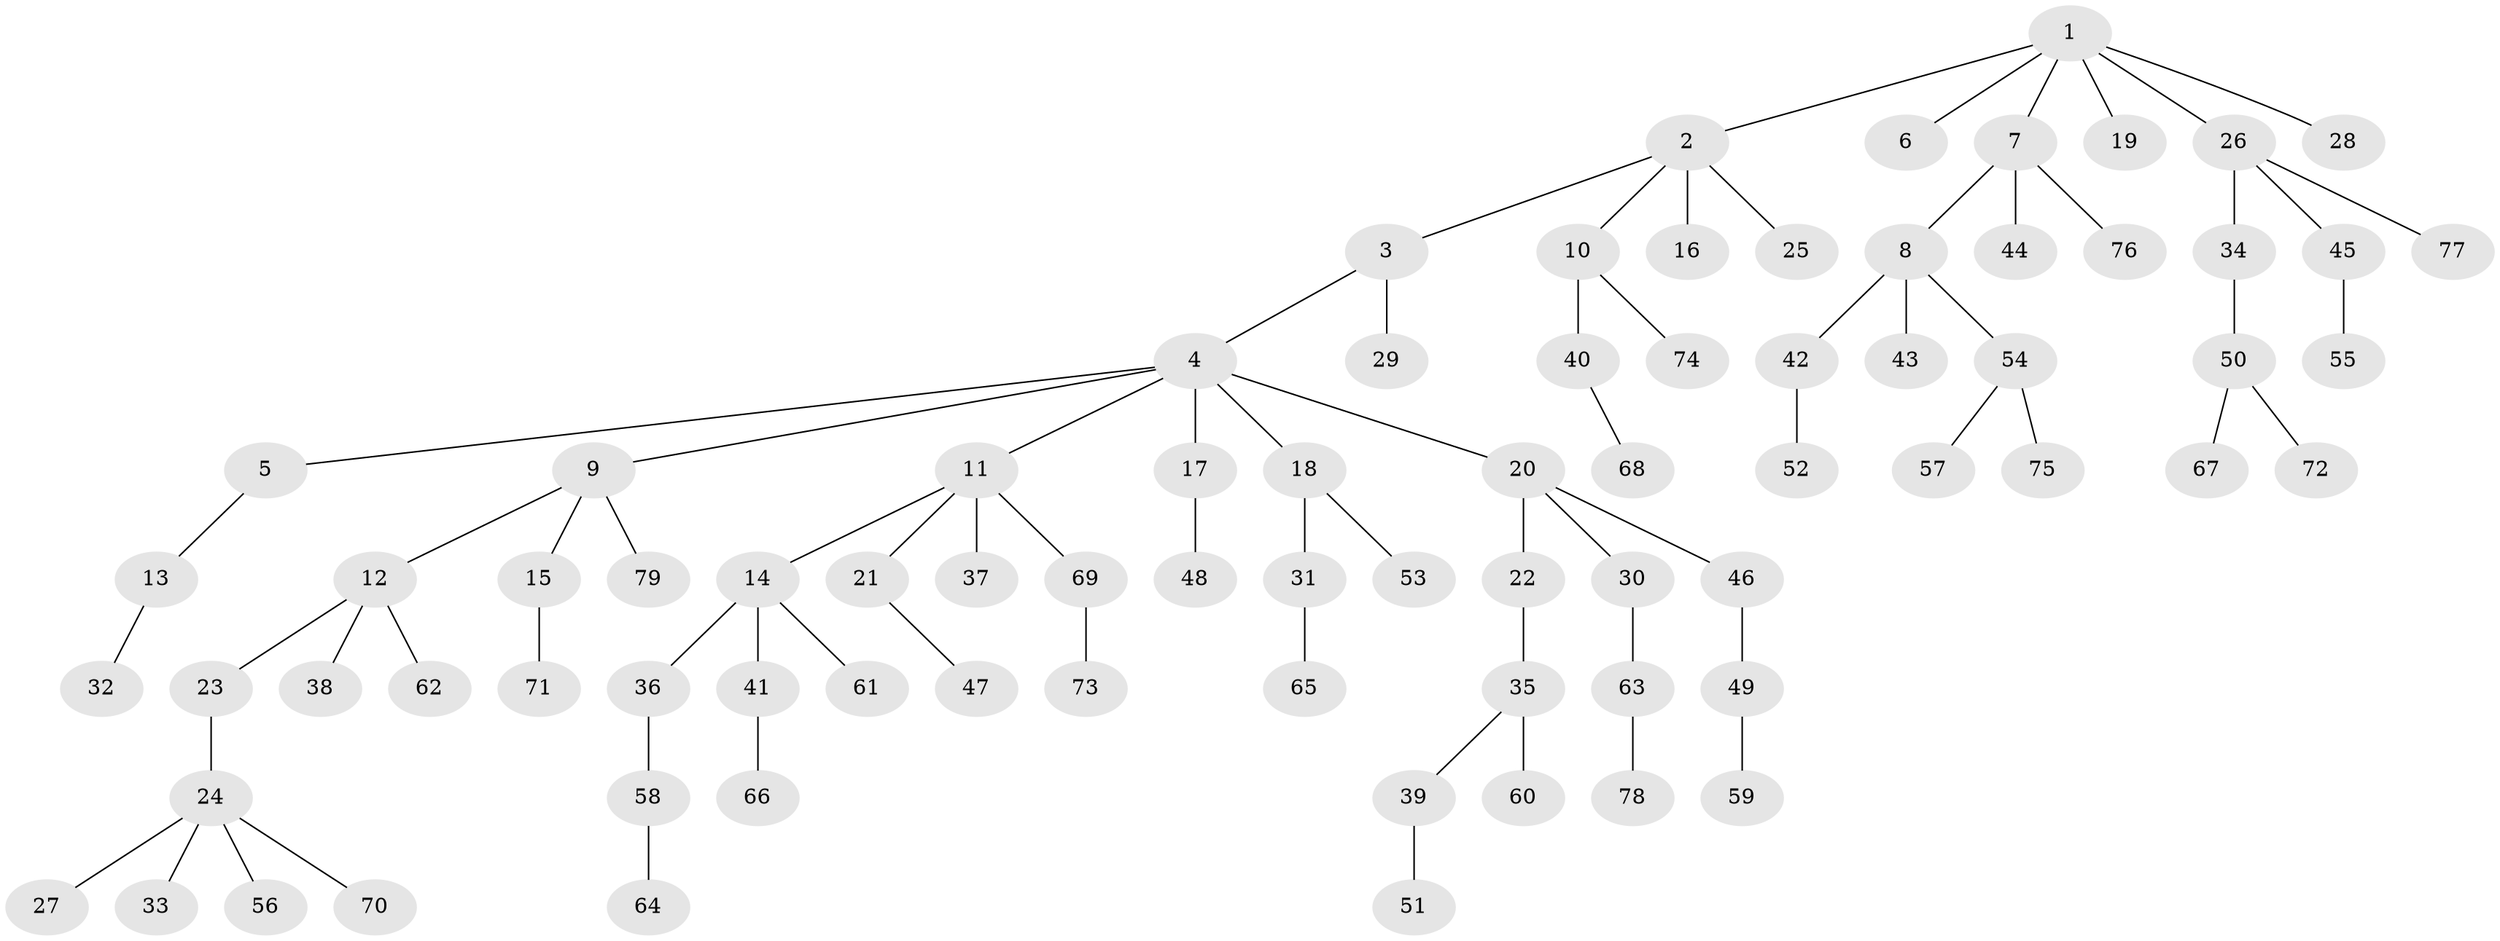 // Generated by graph-tools (version 1.1) at 2025/02/03/09/25 03:02:28]
// undirected, 79 vertices, 78 edges
graph export_dot {
graph [start="1"]
  node [color=gray90,style=filled];
  1;
  2;
  3;
  4;
  5;
  6;
  7;
  8;
  9;
  10;
  11;
  12;
  13;
  14;
  15;
  16;
  17;
  18;
  19;
  20;
  21;
  22;
  23;
  24;
  25;
  26;
  27;
  28;
  29;
  30;
  31;
  32;
  33;
  34;
  35;
  36;
  37;
  38;
  39;
  40;
  41;
  42;
  43;
  44;
  45;
  46;
  47;
  48;
  49;
  50;
  51;
  52;
  53;
  54;
  55;
  56;
  57;
  58;
  59;
  60;
  61;
  62;
  63;
  64;
  65;
  66;
  67;
  68;
  69;
  70;
  71;
  72;
  73;
  74;
  75;
  76;
  77;
  78;
  79;
  1 -- 2;
  1 -- 6;
  1 -- 7;
  1 -- 19;
  1 -- 26;
  1 -- 28;
  2 -- 3;
  2 -- 10;
  2 -- 16;
  2 -- 25;
  3 -- 4;
  3 -- 29;
  4 -- 5;
  4 -- 9;
  4 -- 11;
  4 -- 17;
  4 -- 18;
  4 -- 20;
  5 -- 13;
  7 -- 8;
  7 -- 44;
  7 -- 76;
  8 -- 42;
  8 -- 43;
  8 -- 54;
  9 -- 12;
  9 -- 15;
  9 -- 79;
  10 -- 40;
  10 -- 74;
  11 -- 14;
  11 -- 21;
  11 -- 37;
  11 -- 69;
  12 -- 23;
  12 -- 38;
  12 -- 62;
  13 -- 32;
  14 -- 36;
  14 -- 41;
  14 -- 61;
  15 -- 71;
  17 -- 48;
  18 -- 31;
  18 -- 53;
  20 -- 22;
  20 -- 30;
  20 -- 46;
  21 -- 47;
  22 -- 35;
  23 -- 24;
  24 -- 27;
  24 -- 33;
  24 -- 56;
  24 -- 70;
  26 -- 34;
  26 -- 45;
  26 -- 77;
  30 -- 63;
  31 -- 65;
  34 -- 50;
  35 -- 39;
  35 -- 60;
  36 -- 58;
  39 -- 51;
  40 -- 68;
  41 -- 66;
  42 -- 52;
  45 -- 55;
  46 -- 49;
  49 -- 59;
  50 -- 67;
  50 -- 72;
  54 -- 57;
  54 -- 75;
  58 -- 64;
  63 -- 78;
  69 -- 73;
}
